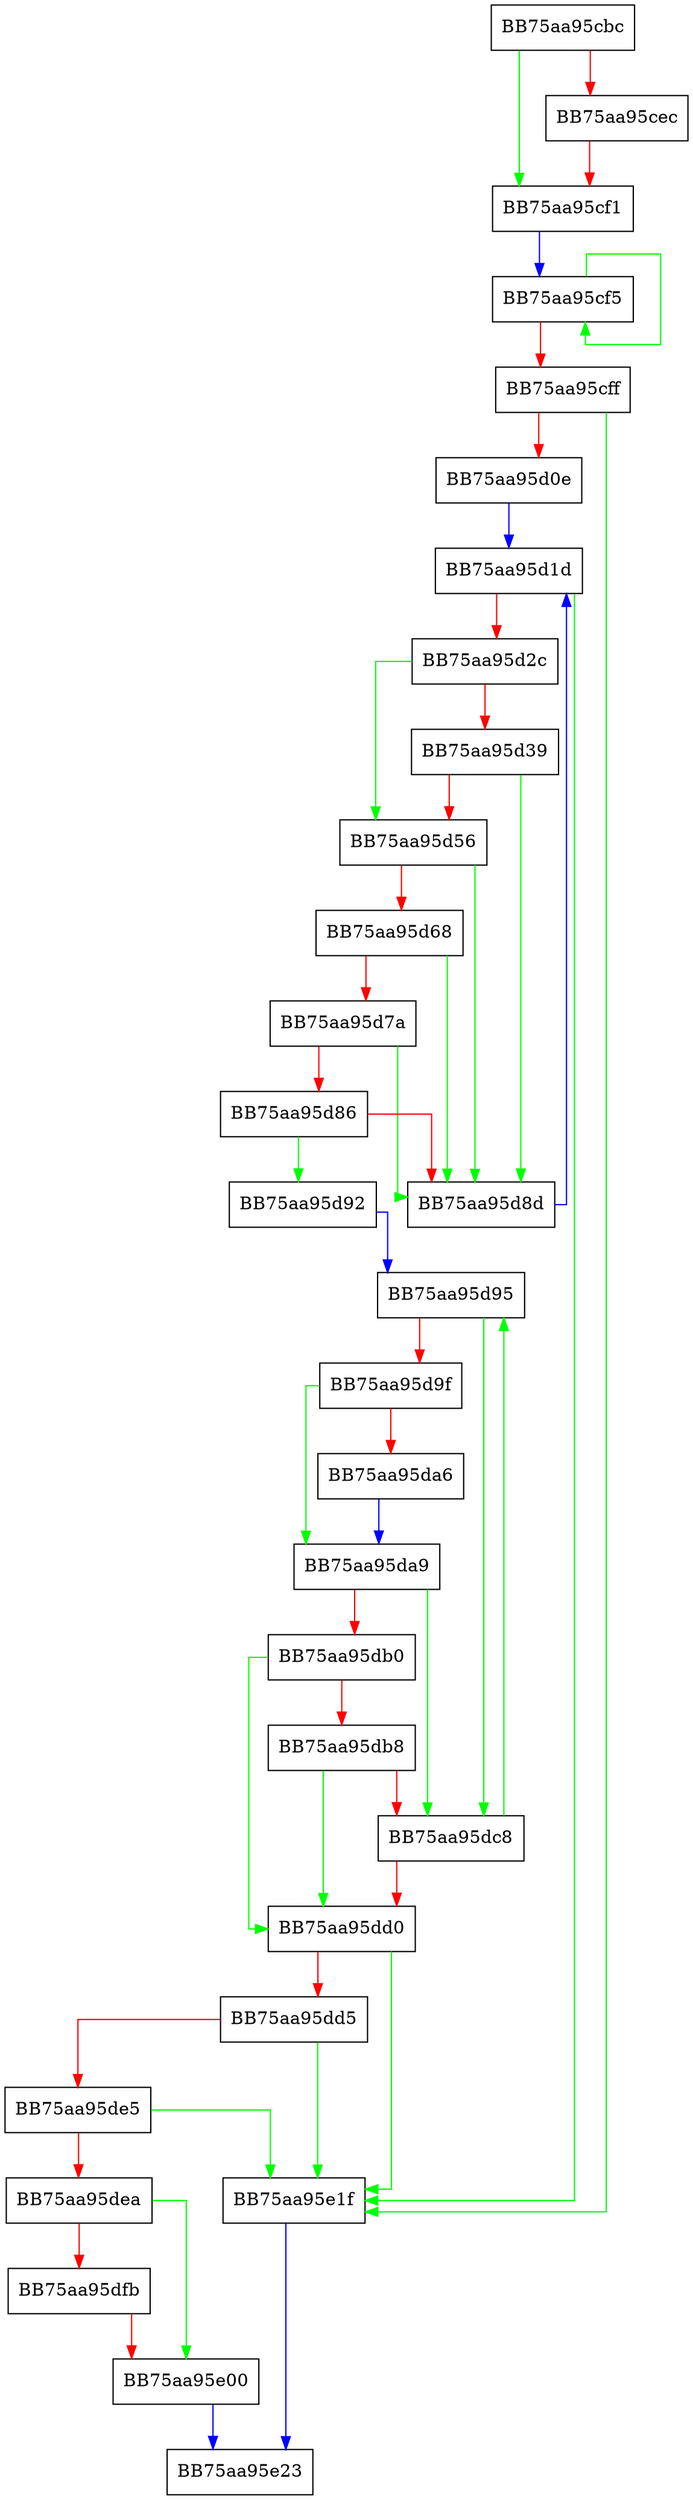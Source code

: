 digraph GetOptionValue {
  node [shape="box"];
  graph [splines=ortho];
  BB75aa95cbc -> BB75aa95cf1 [color="green"];
  BB75aa95cbc -> BB75aa95cec [color="red"];
  BB75aa95cec -> BB75aa95cf1 [color="red"];
  BB75aa95cf1 -> BB75aa95cf5 [color="blue"];
  BB75aa95cf5 -> BB75aa95cf5 [color="green"];
  BB75aa95cf5 -> BB75aa95cff [color="red"];
  BB75aa95cff -> BB75aa95e1f [color="green"];
  BB75aa95cff -> BB75aa95d0e [color="red"];
  BB75aa95d0e -> BB75aa95d1d [color="blue"];
  BB75aa95d1d -> BB75aa95e1f [color="green"];
  BB75aa95d1d -> BB75aa95d2c [color="red"];
  BB75aa95d2c -> BB75aa95d56 [color="green"];
  BB75aa95d2c -> BB75aa95d39 [color="red"];
  BB75aa95d39 -> BB75aa95d8d [color="green"];
  BB75aa95d39 -> BB75aa95d56 [color="red"];
  BB75aa95d56 -> BB75aa95d8d [color="green"];
  BB75aa95d56 -> BB75aa95d68 [color="red"];
  BB75aa95d68 -> BB75aa95d8d [color="green"];
  BB75aa95d68 -> BB75aa95d7a [color="red"];
  BB75aa95d7a -> BB75aa95d8d [color="green"];
  BB75aa95d7a -> BB75aa95d86 [color="red"];
  BB75aa95d86 -> BB75aa95d92 [color="green"];
  BB75aa95d86 -> BB75aa95d8d [color="red"];
  BB75aa95d8d -> BB75aa95d1d [color="blue"];
  BB75aa95d92 -> BB75aa95d95 [color="blue"];
  BB75aa95d95 -> BB75aa95dc8 [color="green"];
  BB75aa95d95 -> BB75aa95d9f [color="red"];
  BB75aa95d9f -> BB75aa95da9 [color="green"];
  BB75aa95d9f -> BB75aa95da6 [color="red"];
  BB75aa95da6 -> BB75aa95da9 [color="blue"];
  BB75aa95da9 -> BB75aa95dc8 [color="green"];
  BB75aa95da9 -> BB75aa95db0 [color="red"];
  BB75aa95db0 -> BB75aa95dd0 [color="green"];
  BB75aa95db0 -> BB75aa95db8 [color="red"];
  BB75aa95db8 -> BB75aa95dd0 [color="green"];
  BB75aa95db8 -> BB75aa95dc8 [color="red"];
  BB75aa95dc8 -> BB75aa95d95 [color="green"];
  BB75aa95dc8 -> BB75aa95dd0 [color="red"];
  BB75aa95dd0 -> BB75aa95e1f [color="green"];
  BB75aa95dd0 -> BB75aa95dd5 [color="red"];
  BB75aa95dd5 -> BB75aa95e1f [color="green"];
  BB75aa95dd5 -> BB75aa95de5 [color="red"];
  BB75aa95de5 -> BB75aa95e1f [color="green"];
  BB75aa95de5 -> BB75aa95dea [color="red"];
  BB75aa95dea -> BB75aa95e00 [color="green"];
  BB75aa95dea -> BB75aa95dfb [color="red"];
  BB75aa95dfb -> BB75aa95e00 [color="red"];
  BB75aa95e00 -> BB75aa95e23 [color="blue"];
  BB75aa95e1f -> BB75aa95e23 [color="blue"];
}